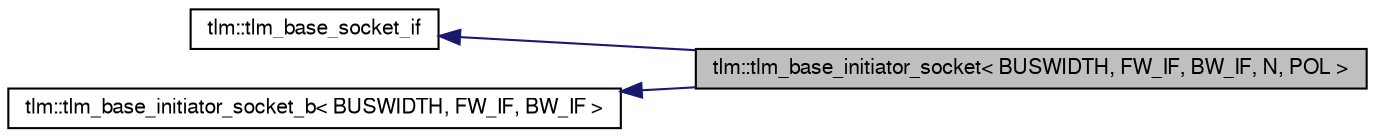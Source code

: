 digraph G
{
  edge [fontname="FreeSans",fontsize="10",labelfontname="FreeSans",labelfontsize="10"];
  node [fontname="FreeSans",fontsize="10",shape=record];
  rankdir=LR;
  Node1 [label="tlm::tlm_base_initiator_socket\< BUSWIDTH, FW_IF, BW_IF, N, POL \>",height=0.2,width=0.4,color="black", fillcolor="grey75", style="filled" fontcolor="black"];
  Node2 -> Node1 [dir=back,color="midnightblue",fontsize="10",style="solid",fontname="FreeSans"];
  Node2 [label="tlm::tlm_base_socket_if",height=0.2,width=0.4,color="black", fillcolor="white", style="filled",URL="$a00059.html"];
  Node3 -> Node1 [dir=back,color="midnightblue",fontsize="10",style="solid",fontname="FreeSans"];
  Node3 [label="tlm::tlm_base_initiator_socket_b\< BUSWIDTH, FW_IF, BW_IF \>",height=0.2,width=0.4,color="black", fillcolor="white", style="filled",URL="$a00057.html"];
}
